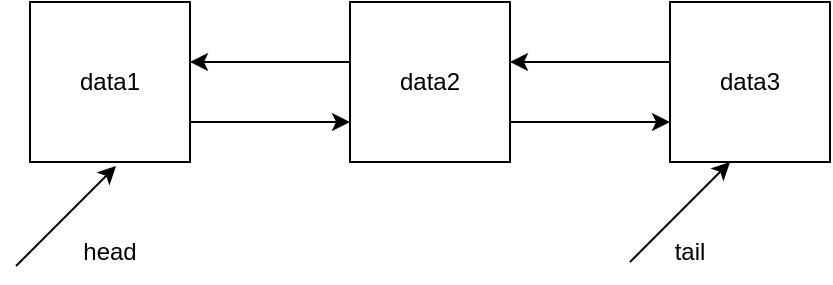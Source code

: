 <mxfile version="16.2.7" type="github">
  <diagram id="N-n1nX_3dNojhys9q78M" name="Page-1">
    <mxGraphModel dx="796" dy="493" grid="1" gridSize="10" guides="1" tooltips="1" connect="1" arrows="1" fold="1" page="1" pageScale="1" pageWidth="827" pageHeight="1169" math="0" shadow="0">
      <root>
        <mxCell id="0" />
        <mxCell id="1" parent="0" />
        <mxCell id="-6L-YQLgi0TW_CS2mfel-5" value="" style="edgeStyle=orthogonalEdgeStyle;rounded=0;orthogonalLoop=1;jettySize=auto;html=1;" parent="1" source="-6L-YQLgi0TW_CS2mfel-1" target="-6L-YQLgi0TW_CS2mfel-2" edge="1">
          <mxGeometry relative="1" as="geometry">
            <Array as="points">
              <mxPoint x="190" y="180" />
              <mxPoint x="190" y="180" />
            </Array>
          </mxGeometry>
        </mxCell>
        <mxCell id="-6L-YQLgi0TW_CS2mfel-1" value="data1" style="whiteSpace=wrap;html=1;aspect=fixed;" parent="1" vertex="1">
          <mxGeometry x="80" y="120" width="80" height="80" as="geometry" />
        </mxCell>
        <mxCell id="-6L-YQLgi0TW_CS2mfel-7" value="" style="edgeStyle=orthogonalEdgeStyle;rounded=0;orthogonalLoop=1;jettySize=auto;html=1;" parent="1" source="-6L-YQLgi0TW_CS2mfel-2" target="-6L-YQLgi0TW_CS2mfel-1" edge="1">
          <mxGeometry relative="1" as="geometry">
            <Array as="points">
              <mxPoint x="220" y="150" />
              <mxPoint x="220" y="150" />
            </Array>
          </mxGeometry>
        </mxCell>
        <mxCell id="-6L-YQLgi0TW_CS2mfel-9" value="" style="edgeStyle=orthogonalEdgeStyle;rounded=0;orthogonalLoop=1;jettySize=auto;html=1;" parent="1" source="-6L-YQLgi0TW_CS2mfel-2" target="-6L-YQLgi0TW_CS2mfel-3" edge="1">
          <mxGeometry relative="1" as="geometry">
            <Array as="points">
              <mxPoint x="360" y="180" />
              <mxPoint x="360" y="180" />
            </Array>
          </mxGeometry>
        </mxCell>
        <mxCell id="-6L-YQLgi0TW_CS2mfel-2" value="data2" style="whiteSpace=wrap;html=1;aspect=fixed;" parent="1" vertex="1">
          <mxGeometry x="240" y="120" width="80" height="80" as="geometry" />
        </mxCell>
        <mxCell id="-6L-YQLgi0TW_CS2mfel-10" value="" style="edgeStyle=orthogonalEdgeStyle;rounded=0;orthogonalLoop=1;jettySize=auto;html=1;" parent="1" source="-6L-YQLgi0TW_CS2mfel-3" target="-6L-YQLgi0TW_CS2mfel-2" edge="1">
          <mxGeometry relative="1" as="geometry">
            <Array as="points">
              <mxPoint x="380" y="150" />
              <mxPoint x="380" y="150" />
            </Array>
          </mxGeometry>
        </mxCell>
        <mxCell id="-6L-YQLgi0TW_CS2mfel-3" value="data3&lt;br&gt;" style="whiteSpace=wrap;html=1;aspect=fixed;" parent="1" vertex="1">
          <mxGeometry x="400" y="120" width="80" height="80" as="geometry" />
        </mxCell>
        <mxCell id="OJQGpNLgBTTPN4co0Adx-1" value="" style="endArrow=classic;html=1;rounded=0;" edge="1" parent="1">
          <mxGeometry width="50" height="50" relative="1" as="geometry">
            <mxPoint x="380" y="250" as="sourcePoint" />
            <mxPoint x="430" y="200" as="targetPoint" />
          </mxGeometry>
        </mxCell>
        <mxCell id="OJQGpNLgBTTPN4co0Adx-2" value="" style="endArrow=classic;html=1;rounded=0;" edge="1" parent="1">
          <mxGeometry width="50" height="50" relative="1" as="geometry">
            <mxPoint x="73" y="252" as="sourcePoint" />
            <mxPoint x="123" y="202" as="targetPoint" />
          </mxGeometry>
        </mxCell>
        <mxCell id="OJQGpNLgBTTPN4co0Adx-4" value="tail" style="text;html=1;strokeColor=none;fillColor=none;align=center;verticalAlign=middle;whiteSpace=wrap;rounded=0;" vertex="1" parent="1">
          <mxGeometry x="380" y="230" width="60" height="30" as="geometry" />
        </mxCell>
        <mxCell id="OJQGpNLgBTTPN4co0Adx-5" value="head" style="text;html=1;strokeColor=none;fillColor=none;align=center;verticalAlign=middle;whiteSpace=wrap;rounded=0;" vertex="1" parent="1">
          <mxGeometry x="90" y="230" width="60" height="30" as="geometry" />
        </mxCell>
      </root>
    </mxGraphModel>
  </diagram>
</mxfile>
